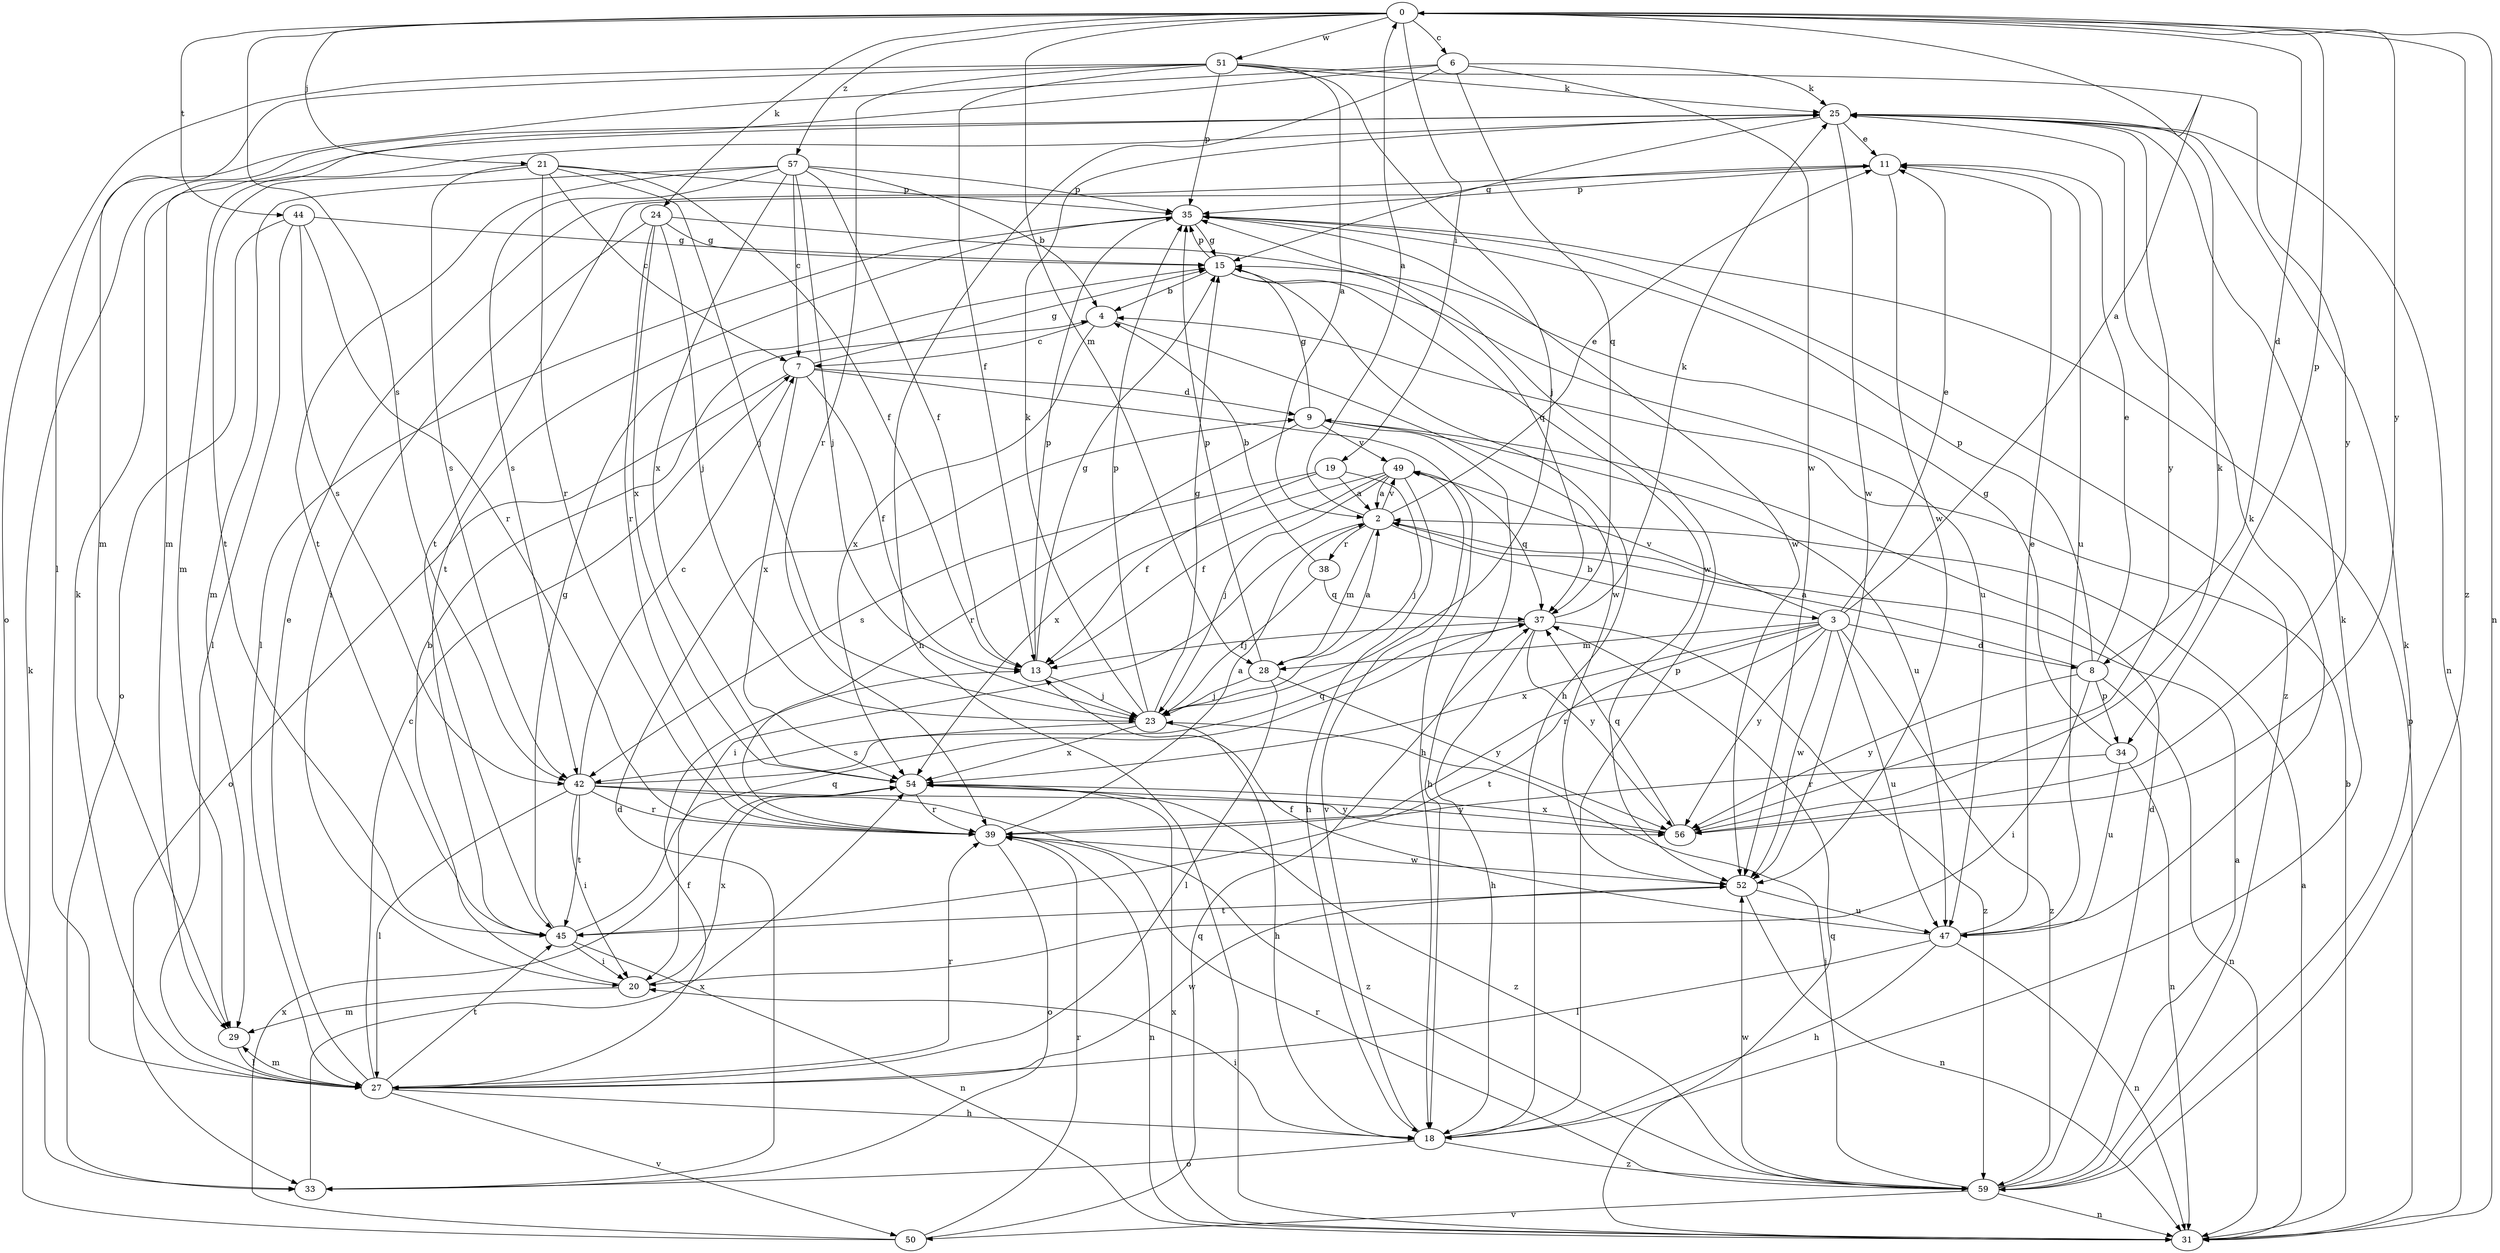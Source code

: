 strict digraph  {
0;
2;
3;
4;
6;
7;
8;
9;
11;
13;
15;
18;
19;
20;
21;
23;
24;
25;
27;
28;
29;
31;
33;
34;
35;
37;
38;
39;
42;
44;
45;
47;
49;
50;
51;
52;
54;
56;
57;
59;
0 -> 6  [label=c];
0 -> 8  [label=d];
0 -> 19  [label=i];
0 -> 21  [label=j];
0 -> 24  [label=k];
0 -> 28  [label=m];
0 -> 31  [label=n];
0 -> 34  [label=p];
0 -> 42  [label=s];
0 -> 44  [label=t];
0 -> 51  [label=w];
0 -> 56  [label=y];
0 -> 57  [label=z];
0 -> 59  [label=z];
2 -> 0  [label=a];
2 -> 3  [label=b];
2 -> 11  [label=e];
2 -> 20  [label=i];
2 -> 28  [label=m];
2 -> 38  [label=r];
2 -> 49  [label=v];
3 -> 0  [label=a];
3 -> 8  [label=d];
3 -> 11  [label=e];
3 -> 28  [label=m];
3 -> 39  [label=r];
3 -> 45  [label=t];
3 -> 47  [label=u];
3 -> 49  [label=v];
3 -> 52  [label=w];
3 -> 54  [label=x];
3 -> 56  [label=y];
3 -> 59  [label=z];
4 -> 7  [label=c];
4 -> 52  [label=w];
4 -> 54  [label=x];
6 -> 25  [label=k];
6 -> 27  [label=l];
6 -> 29  [label=m];
6 -> 31  [label=n];
6 -> 37  [label=q];
6 -> 52  [label=w];
7 -> 9  [label=d];
7 -> 13  [label=f];
7 -> 15  [label=g];
7 -> 18  [label=h];
7 -> 33  [label=o];
7 -> 54  [label=x];
8 -> 2  [label=a];
8 -> 11  [label=e];
8 -> 20  [label=i];
8 -> 31  [label=n];
8 -> 34  [label=p];
8 -> 35  [label=p];
8 -> 56  [label=y];
9 -> 15  [label=g];
9 -> 18  [label=h];
9 -> 39  [label=r];
9 -> 47  [label=u];
9 -> 49  [label=v];
11 -> 35  [label=p];
11 -> 45  [label=t];
11 -> 47  [label=u];
11 -> 52  [label=w];
13 -> 15  [label=g];
13 -> 23  [label=j];
13 -> 35  [label=p];
15 -> 4  [label=b];
15 -> 18  [label=h];
15 -> 35  [label=p];
15 -> 47  [label=u];
15 -> 52  [label=w];
18 -> 20  [label=i];
18 -> 25  [label=k];
18 -> 33  [label=o];
18 -> 35  [label=p];
18 -> 49  [label=v];
18 -> 59  [label=z];
19 -> 2  [label=a];
19 -> 13  [label=f];
19 -> 23  [label=j];
19 -> 42  [label=s];
20 -> 4  [label=b];
20 -> 29  [label=m];
20 -> 54  [label=x];
21 -> 7  [label=c];
21 -> 13  [label=f];
21 -> 23  [label=j];
21 -> 35  [label=p];
21 -> 39  [label=r];
21 -> 42  [label=s];
21 -> 45  [label=t];
23 -> 15  [label=g];
23 -> 18  [label=h];
23 -> 25  [label=k];
23 -> 35  [label=p];
23 -> 42  [label=s];
23 -> 54  [label=x];
24 -> 15  [label=g];
24 -> 20  [label=i];
24 -> 23  [label=j];
24 -> 37  [label=q];
24 -> 39  [label=r];
24 -> 54  [label=x];
25 -> 11  [label=e];
25 -> 15  [label=g];
25 -> 29  [label=m];
25 -> 31  [label=n];
25 -> 52  [label=w];
25 -> 56  [label=y];
27 -> 7  [label=c];
27 -> 11  [label=e];
27 -> 13  [label=f];
27 -> 18  [label=h];
27 -> 25  [label=k];
27 -> 29  [label=m];
27 -> 39  [label=r];
27 -> 45  [label=t];
27 -> 50  [label=v];
27 -> 52  [label=w];
28 -> 2  [label=a];
28 -> 23  [label=j];
28 -> 27  [label=l];
28 -> 35  [label=p];
28 -> 56  [label=y];
29 -> 27  [label=l];
31 -> 2  [label=a];
31 -> 4  [label=b];
31 -> 35  [label=p];
31 -> 37  [label=q];
31 -> 54  [label=x];
33 -> 9  [label=d];
33 -> 54  [label=x];
34 -> 15  [label=g];
34 -> 31  [label=n];
34 -> 39  [label=r];
34 -> 47  [label=u];
35 -> 15  [label=g];
35 -> 27  [label=l];
35 -> 45  [label=t];
35 -> 52  [label=w];
35 -> 59  [label=z];
37 -> 13  [label=f];
37 -> 18  [label=h];
37 -> 25  [label=k];
37 -> 56  [label=y];
37 -> 59  [label=z];
38 -> 4  [label=b];
38 -> 23  [label=j];
38 -> 37  [label=q];
39 -> 2  [label=a];
39 -> 31  [label=n];
39 -> 33  [label=o];
39 -> 52  [label=w];
42 -> 7  [label=c];
42 -> 20  [label=i];
42 -> 27  [label=l];
42 -> 37  [label=q];
42 -> 39  [label=r];
42 -> 45  [label=t];
42 -> 56  [label=y];
42 -> 59  [label=z];
44 -> 15  [label=g];
44 -> 27  [label=l];
44 -> 33  [label=o];
44 -> 39  [label=r];
44 -> 42  [label=s];
45 -> 15  [label=g];
45 -> 20  [label=i];
45 -> 31  [label=n];
45 -> 37  [label=q];
47 -> 11  [label=e];
47 -> 13  [label=f];
47 -> 18  [label=h];
47 -> 25  [label=k];
47 -> 27  [label=l];
47 -> 31  [label=n];
49 -> 2  [label=a];
49 -> 13  [label=f];
49 -> 18  [label=h];
49 -> 23  [label=j];
49 -> 37  [label=q];
49 -> 54  [label=x];
50 -> 25  [label=k];
50 -> 37  [label=q];
50 -> 39  [label=r];
50 -> 54  [label=x];
51 -> 2  [label=a];
51 -> 13  [label=f];
51 -> 23  [label=j];
51 -> 25  [label=k];
51 -> 29  [label=m];
51 -> 33  [label=o];
51 -> 35  [label=p];
51 -> 39  [label=r];
51 -> 56  [label=y];
52 -> 31  [label=n];
52 -> 45  [label=t];
52 -> 47  [label=u];
54 -> 39  [label=r];
54 -> 56  [label=y];
54 -> 59  [label=z];
56 -> 25  [label=k];
56 -> 37  [label=q];
56 -> 54  [label=x];
57 -> 4  [label=b];
57 -> 7  [label=c];
57 -> 13  [label=f];
57 -> 23  [label=j];
57 -> 29  [label=m];
57 -> 35  [label=p];
57 -> 42  [label=s];
57 -> 45  [label=t];
57 -> 54  [label=x];
59 -> 2  [label=a];
59 -> 9  [label=d];
59 -> 23  [label=j];
59 -> 25  [label=k];
59 -> 31  [label=n];
59 -> 39  [label=r];
59 -> 50  [label=v];
59 -> 52  [label=w];
}
